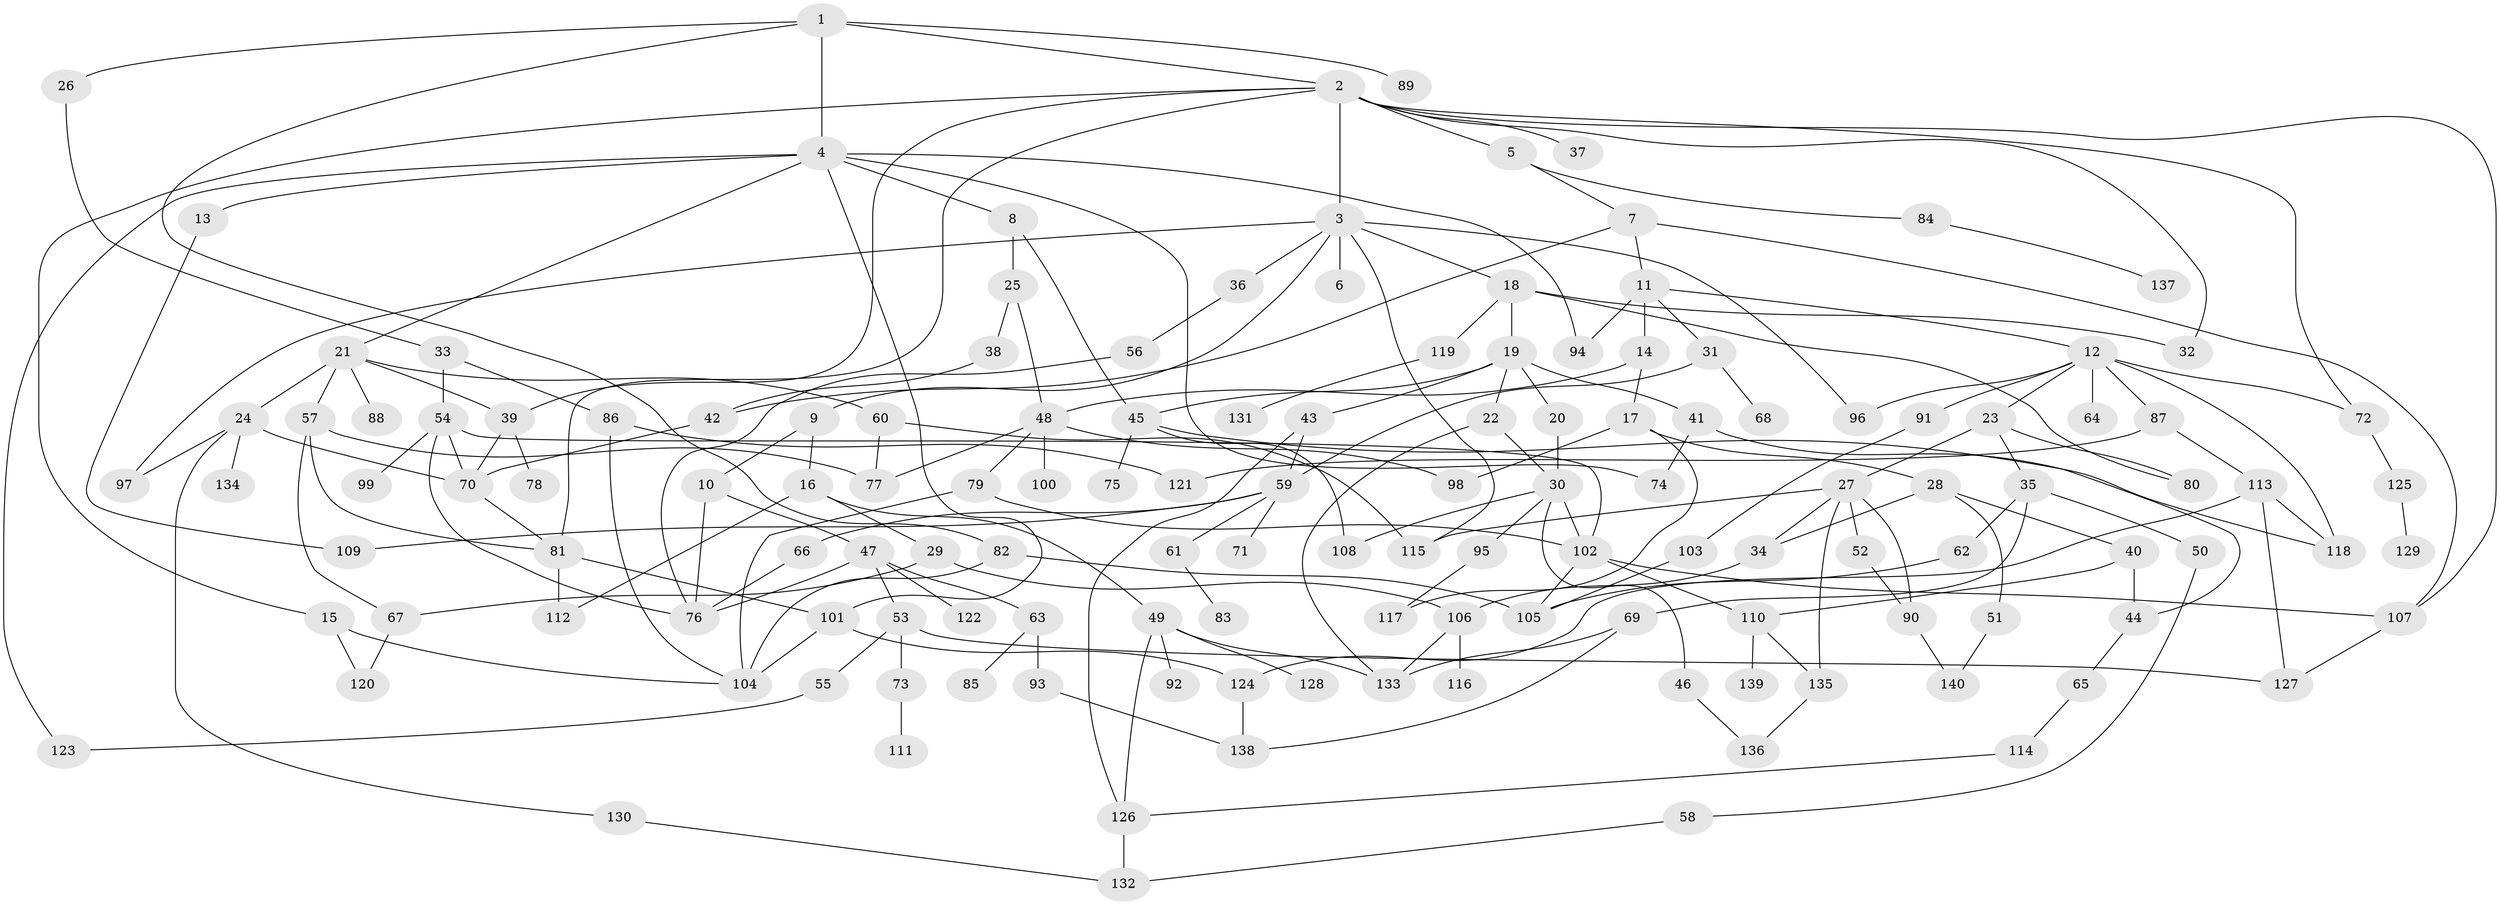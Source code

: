 // coarse degree distribution, {1: 0.2571428571428571, 2: 0.35714285714285715, 6: 0.04285714285714286, 5: 0.1, 4: 0.08571428571428572, 3: 0.07142857142857142, 11: 0.014285714285714285, 22: 0.014285714285714285, 9: 0.014285714285714285, 7: 0.02857142857142857, 8: 0.014285714285714285}
// Generated by graph-tools (version 1.1) at 2025/45/03/04/25 21:45:23]
// undirected, 140 vertices, 208 edges
graph export_dot {
graph [start="1"]
  node [color=gray90,style=filled];
  1;
  2;
  3;
  4;
  5;
  6;
  7;
  8;
  9;
  10;
  11;
  12;
  13;
  14;
  15;
  16;
  17;
  18;
  19;
  20;
  21;
  22;
  23;
  24;
  25;
  26;
  27;
  28;
  29;
  30;
  31;
  32;
  33;
  34;
  35;
  36;
  37;
  38;
  39;
  40;
  41;
  42;
  43;
  44;
  45;
  46;
  47;
  48;
  49;
  50;
  51;
  52;
  53;
  54;
  55;
  56;
  57;
  58;
  59;
  60;
  61;
  62;
  63;
  64;
  65;
  66;
  67;
  68;
  69;
  70;
  71;
  72;
  73;
  74;
  75;
  76;
  77;
  78;
  79;
  80;
  81;
  82;
  83;
  84;
  85;
  86;
  87;
  88;
  89;
  90;
  91;
  92;
  93;
  94;
  95;
  96;
  97;
  98;
  99;
  100;
  101;
  102;
  103;
  104;
  105;
  106;
  107;
  108;
  109;
  110;
  111;
  112;
  113;
  114;
  115;
  116;
  117;
  118;
  119;
  120;
  121;
  122;
  123;
  124;
  125;
  126;
  127;
  128;
  129;
  130;
  131;
  132;
  133;
  134;
  135;
  136;
  137;
  138;
  139;
  140;
  1 -- 2;
  1 -- 4;
  1 -- 26;
  1 -- 82;
  1 -- 89;
  2 -- 3;
  2 -- 5;
  2 -- 15;
  2 -- 32;
  2 -- 37;
  2 -- 72;
  2 -- 39;
  2 -- 107;
  2 -- 81;
  3 -- 6;
  3 -- 9;
  3 -- 18;
  3 -- 36;
  3 -- 96;
  3 -- 115;
  3 -- 97;
  4 -- 8;
  4 -- 13;
  4 -- 21;
  4 -- 101;
  4 -- 123;
  4 -- 94;
  4 -- 74;
  5 -- 7;
  5 -- 84;
  7 -- 11;
  7 -- 42;
  7 -- 107;
  8 -- 25;
  8 -- 45;
  9 -- 10;
  9 -- 16;
  10 -- 47;
  10 -- 76;
  11 -- 12;
  11 -- 14;
  11 -- 31;
  11 -- 94;
  12 -- 23;
  12 -- 64;
  12 -- 87;
  12 -- 91;
  12 -- 118;
  12 -- 96;
  12 -- 72;
  13 -- 109;
  14 -- 17;
  14 -- 48;
  15 -- 104;
  15 -- 120;
  16 -- 29;
  16 -- 49;
  16 -- 112;
  17 -- 28;
  17 -- 98;
  17 -- 117;
  18 -- 19;
  18 -- 119;
  18 -- 80;
  18 -- 32;
  19 -- 20;
  19 -- 22;
  19 -- 41;
  19 -- 43;
  19 -- 45;
  20 -- 30;
  21 -- 24;
  21 -- 39;
  21 -- 57;
  21 -- 60;
  21 -- 88;
  22 -- 133;
  22 -- 30;
  23 -- 27;
  23 -- 35;
  23 -- 80;
  24 -- 70;
  24 -- 97;
  24 -- 130;
  24 -- 134;
  25 -- 38;
  25 -- 48;
  26 -- 33;
  27 -- 34;
  27 -- 52;
  27 -- 90;
  27 -- 135;
  27 -- 115;
  28 -- 40;
  28 -- 51;
  28 -- 34;
  29 -- 67;
  29 -- 106;
  30 -- 46;
  30 -- 95;
  30 -- 102;
  30 -- 108;
  31 -- 59;
  31 -- 68;
  33 -- 54;
  33 -- 86;
  34 -- 106;
  35 -- 50;
  35 -- 62;
  35 -- 69;
  36 -- 56;
  38 -- 42;
  39 -- 78;
  39 -- 70;
  40 -- 44;
  40 -- 110;
  41 -- 74;
  41 -- 44;
  42 -- 70;
  43 -- 126;
  43 -- 59;
  44 -- 65;
  45 -- 75;
  45 -- 118;
  45 -- 108;
  46 -- 136;
  47 -- 53;
  47 -- 63;
  47 -- 76;
  47 -- 122;
  48 -- 79;
  48 -- 100;
  48 -- 77;
  48 -- 98;
  49 -- 92;
  49 -- 128;
  49 -- 126;
  49 -- 133;
  50 -- 58;
  51 -- 140;
  52 -- 90;
  53 -- 55;
  53 -- 73;
  53 -- 127;
  54 -- 99;
  54 -- 70;
  54 -- 76;
  54 -- 102;
  55 -- 123;
  56 -- 76;
  57 -- 77;
  57 -- 81;
  57 -- 67;
  58 -- 132;
  59 -- 61;
  59 -- 66;
  59 -- 71;
  59 -- 109;
  60 -- 77;
  60 -- 115;
  61 -- 83;
  62 -- 105;
  63 -- 85;
  63 -- 93;
  65 -- 114;
  66 -- 76;
  67 -- 120;
  69 -- 138;
  69 -- 133;
  70 -- 81;
  72 -- 125;
  73 -- 111;
  79 -- 102;
  79 -- 104;
  81 -- 112;
  81 -- 101;
  82 -- 105;
  82 -- 104;
  84 -- 137;
  86 -- 104;
  86 -- 121;
  87 -- 113;
  87 -- 121;
  90 -- 140;
  91 -- 103;
  93 -- 138;
  95 -- 117;
  101 -- 124;
  101 -- 104;
  102 -- 107;
  102 -- 105;
  102 -- 110;
  103 -- 105;
  106 -- 116;
  106 -- 133;
  107 -- 127;
  110 -- 139;
  110 -- 135;
  113 -- 127;
  113 -- 118;
  113 -- 124;
  114 -- 126;
  119 -- 131;
  124 -- 138;
  125 -- 129;
  126 -- 132;
  130 -- 132;
  135 -- 136;
}
